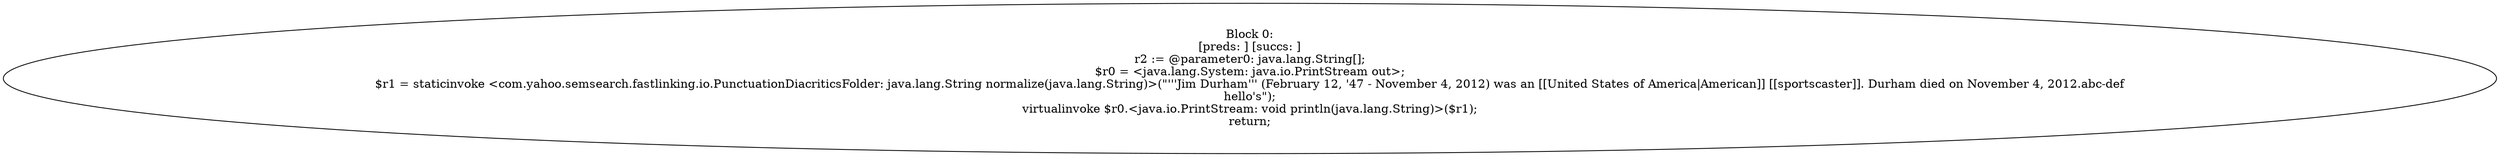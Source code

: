 digraph "unitGraph" {
    "Block 0:
[preds: ] [succs: ]
r2 := @parameter0: java.lang.String[];
$r0 = <java.lang.System: java.io.PrintStream out>;
$r1 = staticinvoke <com.yahoo.semsearch.fastlinking.io.PunctuationDiacriticsFolder: java.lang.String normalize(java.lang.String)>(\"\'\'\'Jim Durham\'\'\' (February 12, \'47 - November 4, 2012) was an [[United States of America|American]] [[sportscaster]]. Durham died on November 4, 2012.abc-def\nhello\'s\");
virtualinvoke $r0.<java.io.PrintStream: void println(java.lang.String)>($r1);
return;
"
}
